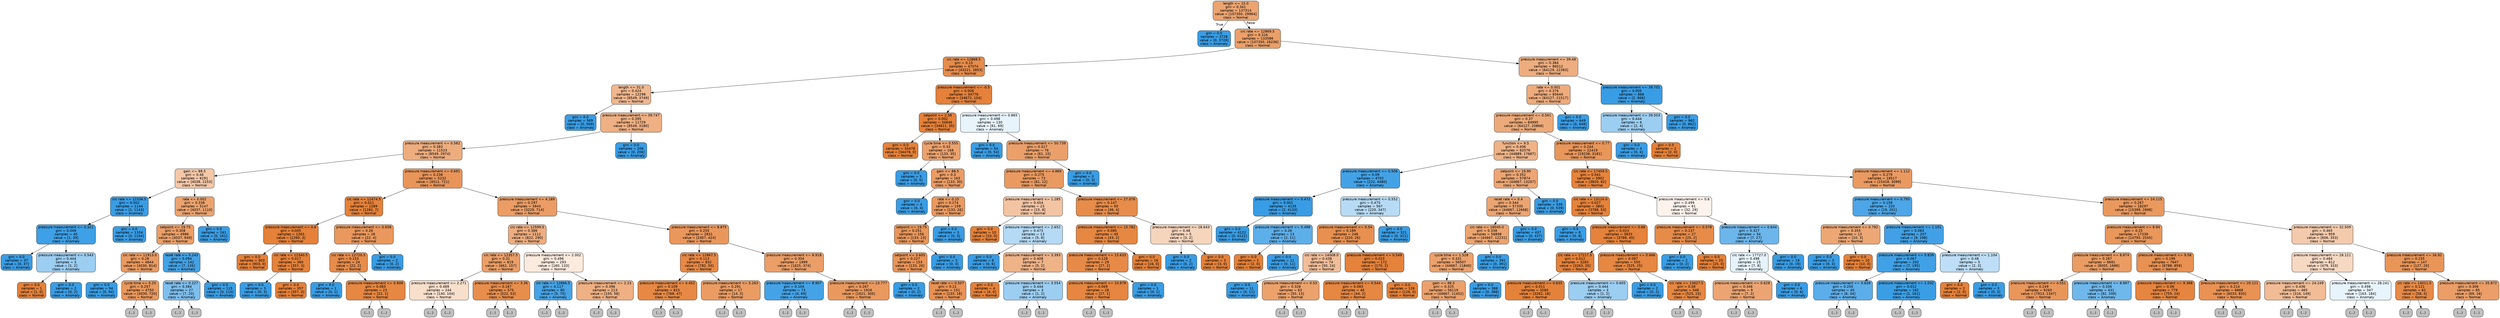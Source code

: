 digraph Tree {
node [shape=box, style="filled, rounded", color="black", fontname="helvetica"] ;
edge [fontname="helvetica"] ;
0 [label="length <= 15.0\ngini = 0.341\nsamples = 137314\nvalue = [107350, 29964]\nclass = Normal", fillcolor="#eca470"] ;
1 [label="gini = 0.0\nsamples = 3728\nvalue = [0, 3728]\nclass = Anomaly", fillcolor="#399de5"] ;
0 -> 1 [labeldistance=2.5, labelangle=45, headlabel="True"] ;
2 [label="crc rate <= 12869.5\ngini = 0.316\nsamples = 133586\nvalue = [107350, 26236]\nclass = Normal", fillcolor="#eba069"] ;
0 -> 2 [labeldistance=2.5, labelangle=-45, headlabel="False"] ;
3 [label="crc rate <= 12868.5\ngini = 0.15\nsamples = 47074\nvalue = [43221, 3853]\nclass = Normal", fillcolor="#e78c4b"] ;
2 -> 3 ;
4 [label="length <= 31.0\ngini = 0.424\nsamples = 12298\nvalue = [8549, 3749]\nclass = Normal", fillcolor="#f0b890"] ;
3 -> 4 ;
5 [label="gini = 0.0\nsamples = 569\nvalue = [0, 569]\nclass = Anomaly", fillcolor="#399de5"] ;
4 -> 5 ;
6 [label="pressure measurement <= 39.747\ngini = 0.395\nsamples = 11729\nvalue = [8549, 3180]\nclass = Normal", fillcolor="#efb083"] ;
4 -> 6 ;
7 [label="pressure measurement <= 0.582\ngini = 0.383\nsamples = 11523\nvalue = [8549, 2974]\nclass = Normal", fillcolor="#eead7e"] ;
6 -> 7 ;
8 [label="gain <= 88.5\ngini = 0.46\nsamples = 6291\nvalue = [4038, 2253]\nclass = Normal", fillcolor="#f4c7a7"] ;
7 -> 8 ;
9 [label="crc rate <= 12336.5\ngini = 0.002\nsamples = 1144\nvalue = [1, 1143]\nclass = Anomaly", fillcolor="#399de5"] ;
8 -> 9 ;
10 [label="pressure measurement <= 0.321\ngini = 0.049\nsamples = 40\nvalue = [1, 39]\nclass = Anomaly", fillcolor="#3ea0e6"] ;
9 -> 10 ;
11 [label="gini = 0.0\nsamples = 37\nvalue = [0, 37]\nclass = Anomaly", fillcolor="#399de5"] ;
10 -> 11 ;
12 [label="pressure measurement <= 0.543\ngini = 0.444\nsamples = 3\nvalue = [1, 2]\nclass = Anomaly", fillcolor="#9ccef2"] ;
10 -> 12 ;
13 [label="gini = 0.0\nsamples = 1\nvalue = [1, 0]\nclass = Normal", fillcolor="#e58139"] ;
12 -> 13 ;
14 [label="gini = 0.0\nsamples = 2\nvalue = [0, 2]\nclass = Anomaly", fillcolor="#399de5"] ;
12 -> 14 ;
15 [label="gini = 0.0\nsamples = 1104\nvalue = [0, 1104]\nclass = Anomaly", fillcolor="#399de5"] ;
9 -> 15 ;
16 [label="rate <= 0.002\ngini = 0.338\nsamples = 5147\nvalue = [4037, 1110]\nclass = Normal", fillcolor="#eca46f"] ;
8 -> 16 ;
17 [label="setpoint <= 19.75\ngini = 0.308\nsamples = 4986\nvalue = [4037, 949]\nclass = Normal", fillcolor="#eb9f68"] ;
16 -> 17 ;
18 [label="crc rate <= 11913.0\ngini = 0.28\nsamples = 4844\nvalue = [4030, 814]\nclass = Normal", fillcolor="#ea9a61"] ;
17 -> 18 ;
19 [label="gini = 0.0\nsamples = 94\nvalue = [0, 94]\nclass = Anomaly", fillcolor="#399de5"] ;
18 -> 19 ;
20 [label="cycle time <= 0.25\ngini = 0.257\nsamples = 4750\nvalue = [4030, 720]\nclass = Normal", fillcolor="#ea985c"] ;
18 -> 20 ;
21 [label="(...)", fillcolor="#C0C0C0"] ;
20 -> 21 ;
22 [label="(...)", fillcolor="#C0C0C0"] ;
20 -> 22 ;
381 [label="reset rate <= 0.243\ngini = 0.094\nsamples = 142\nvalue = [7, 135]\nclass = Anomaly", fillcolor="#43a2e6"] ;
17 -> 381 ;
382 [label="reset rate <= 0.227\ngini = 0.384\nsamples = 27\nvalue = [7, 20]\nclass = Anomaly", fillcolor="#7ebfee"] ;
381 -> 382 ;
383 [label="(...)", fillcolor="#C0C0C0"] ;
382 -> 383 ;
384 [label="(...)", fillcolor="#C0C0C0"] ;
382 -> 384 ;
387 [label="gini = 0.0\nsamples = 115\nvalue = [0, 115]\nclass = Anomaly", fillcolor="#399de5"] ;
381 -> 387 ;
388 [label="gini = 0.0\nsamples = 161\nvalue = [0, 161]\nclass = Anomaly", fillcolor="#399de5"] ;
16 -> 388 ;
389 [label="pressure measurement <= 0.691\ngini = 0.238\nsamples = 5232\nvalue = [4511, 721]\nclass = Normal", fillcolor="#e99559"] ;
7 -> 389 ;
390 [label="crc rate <= 12474.5\ngini = 0.011\nsamples = 1289\nvalue = [1282, 7]\nclass = Normal", fillcolor="#e5823a"] ;
389 -> 390 ;
391 [label="pressure measurement <= 0.6\ngini = 0.005\nsamples = 1263\nvalue = [1260, 3]\nclass = Normal", fillcolor="#e58139"] ;
390 -> 391 ;
392 [label="gini = 0.0\nsamples = 903\nvalue = [903, 0]\nclass = Normal", fillcolor="#e58139"] ;
391 -> 392 ;
393 [label="crc rate <= 12340.5\ngini = 0.017\nsamples = 360\nvalue = [357, 3]\nclass = Normal", fillcolor="#e5823b"] ;
391 -> 393 ;
394 [label="gini = 0.0\nsamples = 3\nvalue = [0, 3]\nclass = Anomaly", fillcolor="#399de5"] ;
393 -> 394 ;
395 [label="gini = 0.0\nsamples = 357\nvalue = [357, 0]\nclass = Normal", fillcolor="#e58139"] ;
393 -> 395 ;
396 [label="pressure measurement <= 0.658\ngini = 0.26\nsamples = 26\nvalue = [22, 4]\nclass = Normal", fillcolor="#ea985d"] ;
390 -> 396 ;
397 [label="crc rate <= 12720.5\ngini = 0.153\nsamples = 24\nvalue = [22, 2]\nclass = Normal", fillcolor="#e78c4b"] ;
396 -> 397 ;
398 [label="gini = 0.0\nsamples = 1\nvalue = [0, 1]\nclass = Anomaly", fillcolor="#399de5"] ;
397 -> 398 ;
399 [label="pressure measurement <= 0.606\ngini = 0.083\nsamples = 23\nvalue = [22, 1]\nclass = Normal", fillcolor="#e68742"] ;
397 -> 399 ;
400 [label="(...)", fillcolor="#C0C0C0"] ;
399 -> 400 ;
403 [label="(...)", fillcolor="#C0C0C0"] ;
399 -> 403 ;
404 [label="gini = 0.0\nsamples = 2\nvalue = [0, 2]\nclass = Anomaly", fillcolor="#399de5"] ;
396 -> 404 ;
405 [label="pressure measurement <= 4.189\ngini = 0.297\nsamples = 3943\nvalue = [3229, 714]\nclass = Normal", fillcolor="#eb9d65"] ;
389 -> 405 ;
406 [label="crc rate <= 12599.5\ngini = 0.386\nsamples = 1112\nvalue = [822, 290]\nclass = Normal", fillcolor="#eead7f"] ;
405 -> 406 ;
407 [label="crc rate <= 12357.5\ngini = 0.31\nsamples = 819\nvalue = [662, 157]\nclass = Normal", fillcolor="#eb9f68"] ;
406 -> 407 ;
408 [label="pressure measurement <= 2.271\ngini = 0.489\nsamples = 244\nvalue = [140, 104]\nclass = Normal", fillcolor="#f8dfcc"] ;
407 -> 408 ;
409 [label="(...)", fillcolor="#C0C0C0"] ;
408 -> 409 ;
432 [label="(...)", fillcolor="#C0C0C0"] ;
408 -> 432 ;
503 [label="pressure measurement <= 3.36\ngini = 0.167\nsamples = 575\nvalue = [522, 53]\nclass = Normal", fillcolor="#e88e4d"] ;
407 -> 503 ;
504 [label="(...)", fillcolor="#C0C0C0"] ;
503 -> 504 ;
557 [label="(...)", fillcolor="#C0C0C0"] ;
503 -> 557 ;
574 [label="pressure measurement <= 2.002\ngini = 0.496\nsamples = 293\nvalue = [160, 133]\nclass = Normal", fillcolor="#fbeade"] ;
406 -> 574 ;
575 [label="crc rate <= 12866.5\ngini = 0.117\nsamples = 80\nvalue = [5, 75]\nclass = Anomaly", fillcolor="#46a4e7"] ;
574 -> 575 ;
576 [label="(...)", fillcolor="#C0C0C0"] ;
575 -> 576 ;
581 [label="(...)", fillcolor="#C0C0C0"] ;
575 -> 581 ;
588 [label="pressure measurement <= 2.23\ngini = 0.396\nsamples = 213\nvalue = [155, 58]\nclass = Normal", fillcolor="#efb083"] ;
574 -> 588 ;
589 [label="(...)", fillcolor="#C0C0C0"] ;
588 -> 589 ;
598 [label="(...)", fillcolor="#C0C0C0"] ;
588 -> 598 ;
677 [label="pressure measurement <= 8.875\ngini = 0.255\nsamples = 2831\nvalue = [2407, 424]\nclass = Normal", fillcolor="#ea975c"] ;
405 -> 677 ;
678 [label="crc rate <= 12867.5\ngini = 0.113\nsamples = 832\nvalue = [782, 50]\nclass = Normal", fillcolor="#e78946"] ;
677 -> 678 ;
679 [label="pressure measurement <= 4.452\ngini = 0.109\nsamples = 815\nvalue = [768, 47]\nclass = Normal", fillcolor="#e78945"] ;
678 -> 679 ;
680 [label="(...)", fillcolor="#C0C0C0"] ;
679 -> 680 ;
689 [label="(...)", fillcolor="#C0C0C0"] ;
679 -> 689 ;
854 [label="pressure measurement <= 5.263\ngini = 0.291\nsamples = 17\nvalue = [14, 3]\nclass = Normal", fillcolor="#eb9c63"] ;
678 -> 854 ;
855 [label="(...)", fillcolor="#C0C0C0"] ;
854 -> 855 ;
856 [label="(...)", fillcolor="#C0C0C0"] ;
854 -> 856 ;
863 [label="pressure measurement <= 8.918\ngini = 0.304\nsamples = 1999\nvalue = [1625, 374]\nclass = Normal", fillcolor="#eb9e67"] ;
677 -> 863 ;
864 [label="pressure measurement <= 8.907\ngini = 0.104\nsamples = 73\nvalue = [4, 69]\nclass = Anomaly", fillcolor="#44a3e7"] ;
863 -> 864 ;
865 [label="(...)", fillcolor="#C0C0C0"] ;
864 -> 865 ;
866 [label="(...)", fillcolor="#C0C0C0"] ;
864 -> 866 ;
871 [label="pressure measurement <= 23.777\ngini = 0.267\nsamples = 1926\nvalue = [1621, 305]\nclass = Normal", fillcolor="#ea995e"] ;
863 -> 871 ;
872 [label="(...)", fillcolor="#C0C0C0"] ;
871 -> 872 ;
1353 [label="(...)", fillcolor="#C0C0C0"] ;
871 -> 1353 ;
1476 [label="gini = 0.0\nsamples = 206\nvalue = [0, 206]\nclass = Anomaly", fillcolor="#399de5"] ;
6 -> 1476 ;
1477 [label="pressure measurement <= -0.5\ngini = 0.006\nsamples = 34776\nvalue = [34672, 104]\nclass = Normal", fillcolor="#e5813a"] ;
3 -> 1477 ;
1478 [label="setpoint <= 2.58\ngini = 0.002\nsamples = 34646\nvalue = [34611, 35]\nclass = Normal", fillcolor="#e58139"] ;
1477 -> 1478 ;
1479 [label="gini = 0.0\nsamples = 34478\nvalue = [34478, 0]\nclass = Normal", fillcolor="#e58139"] ;
1478 -> 1479 ;
1480 [label="cycle time <= 0.555\ngini = 0.33\nsamples = 168\nvalue = [133, 35]\nclass = Normal", fillcolor="#eca26d"] ;
1478 -> 1480 ;
1481 [label="gini = 0.0\nsamples = 5\nvalue = [0, 5]\nclass = Anomaly", fillcolor="#399de5"] ;
1480 -> 1481 ;
1482 [label="gain <= 88.5\ngini = 0.3\nsamples = 163\nvalue = [133, 30]\nclass = Normal", fillcolor="#eb9d66"] ;
1480 -> 1482 ;
1483 [label="gini = 0.0\nsamples = 4\nvalue = [0, 4]\nclass = Anomaly", fillcolor="#399de5"] ;
1482 -> 1483 ;
1484 [label="rate <= 0.15\ngini = 0.274\nsamples = 159\nvalue = [133, 26]\nclass = Normal", fillcolor="#ea9a60"] ;
1482 -> 1484 ;
1485 [label="setpoint <= 19.75\ngini = 0.251\nsamples = 156\nvalue = [133, 23]\nclass = Normal", fillcolor="#e9975b"] ;
1484 -> 1485 ;
1486 [label="setpoint <= 3.605\ngini = 0.227\nsamples = 153\nvalue = [133, 20]\nclass = Normal", fillcolor="#e99457"] ;
1485 -> 1486 ;
1487 [label="gini = 0.0\nsamples = 2\nvalue = [0, 2]\nclass = Anomaly", fillcolor="#399de5"] ;
1486 -> 1487 ;
1488 [label="reset rate <= 0.507\ngini = 0.21\nsamples = 151\nvalue = [133, 18]\nclass = Normal", fillcolor="#e99254"] ;
1486 -> 1488 ;
1489 [label="(...)", fillcolor="#C0C0C0"] ;
1488 -> 1489 ;
1504 [label="(...)", fillcolor="#C0C0C0"] ;
1488 -> 1504 ;
1505 [label="gini = 0.0\nsamples = 3\nvalue = [0, 3]\nclass = Anomaly", fillcolor="#399de5"] ;
1485 -> 1505 ;
1506 [label="gini = 0.0\nsamples = 3\nvalue = [0, 3]\nclass = Anomaly", fillcolor="#399de5"] ;
1484 -> 1506 ;
1507 [label="pressure measurement <= 0.865\ngini = 0.498\nsamples = 130\nvalue = [61, 69]\nclass = Anomaly", fillcolor="#e8f4fc"] ;
1477 -> 1507 ;
1508 [label="gini = 0.0\nsamples = 54\nvalue = [0, 54]\nclass = Anomaly", fillcolor="#399de5"] ;
1507 -> 1508 ;
1509 [label="pressure measurement <= 50.739\ngini = 0.317\nsamples = 76\nvalue = [61, 15]\nclass = Normal", fillcolor="#eba06a"] ;
1507 -> 1509 ;
1510 [label="pressure measurement <= 4.869\ngini = 0.275\nsamples = 73\nvalue = [61, 12]\nclass = Normal", fillcolor="#ea9a60"] ;
1509 -> 1510 ;
1511 [label="pressure measurement <= 1.285\ngini = 0.454\nsamples = 23\nvalue = [15, 8]\nclass = Normal", fillcolor="#f3c4a3"] ;
1510 -> 1511 ;
1512 [label="gini = 0.0\nsamples = 10\nvalue = [10, 0]\nclass = Normal", fillcolor="#e58139"] ;
1511 -> 1512 ;
1513 [label="pressure measurement <= 2.652\ngini = 0.473\nsamples = 13\nvalue = [5, 8]\nclass = Anomaly", fillcolor="#b5daf5"] ;
1511 -> 1513 ;
1514 [label="gini = 0.0\nsamples = 6\nvalue = [0, 6]\nclass = Anomaly", fillcolor="#399de5"] ;
1513 -> 1514 ;
1515 [label="pressure measurement <= 3.393\ngini = 0.408\nsamples = 7\nvalue = [5, 2]\nclass = Normal", fillcolor="#efb388"] ;
1513 -> 1515 ;
1516 [label="gini = 0.0\nsamples = 4\nvalue = [4, 0]\nclass = Normal", fillcolor="#e58139"] ;
1515 -> 1516 ;
1517 [label="pressure measurement <= 3.554\ngini = 0.444\nsamples = 3\nvalue = [1, 2]\nclass = Anomaly", fillcolor="#9ccef2"] ;
1515 -> 1517 ;
1518 [label="(...)", fillcolor="#C0C0C0"] ;
1517 -> 1518 ;
1519 [label="(...)", fillcolor="#C0C0C0"] ;
1517 -> 1519 ;
1522 [label="pressure measurement <= 27.076\ngini = 0.147\nsamples = 50\nvalue = [46, 4]\nclass = Normal", fillcolor="#e78c4a"] ;
1510 -> 1522 ;
1523 [label="pressure measurement <= 15.782\ngini = 0.085\nsamples = 45\nvalue = [43, 2]\nclass = Normal", fillcolor="#e68742"] ;
1522 -> 1523 ;
1524 [label="pressure measurement <= 15.633\ngini = 0.128\nsamples = 29\nvalue = [27, 2]\nclass = Normal", fillcolor="#e78a48"] ;
1523 -> 1524 ;
1525 [label="pressure measurement <= 10.978\ngini = 0.069\nsamples = 28\nvalue = [27, 1]\nclass = Normal", fillcolor="#e68640"] ;
1524 -> 1525 ;
1526 [label="(...)", fillcolor="#C0C0C0"] ;
1525 -> 1526 ;
1527 [label="(...)", fillcolor="#C0C0C0"] ;
1525 -> 1527 ;
1530 [label="gini = 0.0\nsamples = 1\nvalue = [0, 1]\nclass = Anomaly", fillcolor="#399de5"] ;
1524 -> 1530 ;
1531 [label="gini = 0.0\nsamples = 16\nvalue = [16, 0]\nclass = Normal", fillcolor="#e58139"] ;
1523 -> 1531 ;
1532 [label="pressure measurement <= 28.643\ngini = 0.48\nsamples = 5\nvalue = [3, 2]\nclass = Normal", fillcolor="#f6d5bd"] ;
1522 -> 1532 ;
1533 [label="gini = 0.0\nsamples = 2\nvalue = [0, 2]\nclass = Anomaly", fillcolor="#399de5"] ;
1532 -> 1533 ;
1534 [label="gini = 0.0\nsamples = 3\nvalue = [3, 0]\nclass = Normal", fillcolor="#e58139"] ;
1532 -> 1534 ;
1535 [label="gini = 0.0\nsamples = 3\nvalue = [0, 3]\nclass = Anomaly", fillcolor="#399de5"] ;
1509 -> 1535 ;
1536 [label="pressure measurement <= 39.48\ngini = 0.384\nsamples = 86512\nvalue = [64129, 22383]\nclass = Normal", fillcolor="#eead7e"] ;
2 -> 1536 ;
1537 [label="rate <= 0.001\ngini = 0.376\nsamples = 85644\nvalue = [64127, 21517]\nclass = Normal", fillcolor="#eeab7b"] ;
1536 -> 1537 ;
1538 [label="pressure measurement <= 0.561\ngini = 0.37\nsamples = 84995\nvalue = [64127, 20868]\nclass = Normal", fillcolor="#edaa79"] ;
1537 -> 1538 ;
1539 [label="function <= 9.5\ngini = 0.406\nsamples = 62576\nvalue = [44889, 17687]\nclass = Normal", fillcolor="#efb387"] ;
1538 -> 1539 ;
1540 [label="pressure measurement <= 0.506\ngini = 0.09\nsamples = 4702\nvalue = [222, 4480]\nclass = Anomaly", fillcolor="#43a2e6"] ;
1539 -> 1540 ;
1541 [label="pressure measurement <= 0.472\ngini = 0.001\nsamples = 4135\nvalue = [2, 4133]\nclass = Anomaly", fillcolor="#399de5"] ;
1540 -> 1541 ;
1542 [label="gini = 0.0\nsamples = 4122\nvalue = [0, 4122]\nclass = Anomaly", fillcolor="#399de5"] ;
1541 -> 1542 ;
1543 [label="pressure measurement <= 0.498\ngini = 0.26\nsamples = 13\nvalue = [2, 11]\nclass = Anomaly", fillcolor="#5dafea"] ;
1541 -> 1543 ;
1544 [label="gini = 0.0\nsamples = 2\nvalue = [2, 0]\nclass = Normal", fillcolor="#e58139"] ;
1543 -> 1544 ;
1545 [label="gini = 0.0\nsamples = 11\nvalue = [0, 11]\nclass = Anomaly", fillcolor="#399de5"] ;
1543 -> 1545 ;
1546 [label="pressure measurement <= 0.552\ngini = 0.475\nsamples = 567\nvalue = [220, 347]\nclass = Anomaly", fillcolor="#b7dbf5"] ;
1540 -> 1546 ;
1547 [label="pressure measurement <= 0.54\ngini = 0.189\nsamples = 246\nvalue = [220, 26]\nclass = Normal", fillcolor="#e89050"] ;
1546 -> 1547 ;
1548 [label="crc rate <= 14008.0\ngini = 0.438\nsamples = 74\nvalue = [50, 24]\nclass = Normal", fillcolor="#f1bd98"] ;
1547 -> 1548 ;
1549 [label="gini = 0.0\nsamples = 11\nvalue = [0, 11]\nclass = Anomaly", fillcolor="#399de5"] ;
1548 -> 1549 ;
1550 [label="pressure measurement <= 0.53\ngini = 0.328\nsamples = 63\nvalue = [50, 13]\nclass = Normal", fillcolor="#eca26c"] ;
1548 -> 1550 ;
1551 [label="(...)", fillcolor="#C0C0C0"] ;
1550 -> 1551 ;
1562 [label="(...)", fillcolor="#C0C0C0"] ;
1550 -> 1562 ;
1563 [label="pressure measurement <= 0.549\ngini = 0.023\nsamples = 172\nvalue = [170, 2]\nclass = Normal", fillcolor="#e5823b"] ;
1547 -> 1563 ;
1564 [label="pressure measurement <= 0.544\ngini = 0.083\nsamples = 46\nvalue = [44, 2]\nclass = Normal", fillcolor="#e68742"] ;
1563 -> 1564 ;
1565 [label="(...)", fillcolor="#C0C0C0"] ;
1564 -> 1565 ;
1566 [label="(...)", fillcolor="#C0C0C0"] ;
1564 -> 1566 ;
1567 [label="gini = 0.0\nsamples = 126\nvalue = [126, 0]\nclass = Normal", fillcolor="#e58139"] ;
1563 -> 1567 ;
1568 [label="gini = 0.0\nsamples = 321\nvalue = [0, 321]\nclass = Anomaly", fillcolor="#399de5"] ;
1546 -> 1568 ;
1569 [label="setpoint <= 19.95\ngini = 0.352\nsamples = 57874\nvalue = [44667, 13207]\nclass = Normal", fillcolor="#eda674"] ;
1539 -> 1569 ;
1570 [label="reset rate <= 0.4\ngini = 0.344\nsamples = 57335\nvalue = [44667, 12668]\nclass = Normal", fillcolor="#eca571"] ;
1569 -> 1570 ;
1571 [label="crc rate <= 18045.0\ngini = 0.338\nsamples = 56898\nvalue = [44667, 12231]\nclass = Normal", fillcolor="#eca46f"] ;
1570 -> 1571 ;
1572 [label="cycle time <= 1.528\ngini = 0.331\nsamples = 56507\nvalue = [44667, 11840]\nclass = Normal", fillcolor="#eca26d"] ;
1571 -> 1572 ;
1573 [label="gain <= 88.5\ngini = 0.325\nsamples = 56119\nvalue = [44667, 11452]\nclass = Normal", fillcolor="#eca16c"] ;
1572 -> 1573 ;
1574 [label="(...)", fillcolor="#C0C0C0"] ;
1573 -> 1574 ;
1577 [label="(...)", fillcolor="#C0C0C0"] ;
1573 -> 1577 ;
3260 [label="gini = 0.0\nsamples = 388\nvalue = [0, 388]\nclass = Anomaly", fillcolor="#399de5"] ;
1572 -> 3260 ;
3261 [label="gini = 0.0\nsamples = 391\nvalue = [0, 391]\nclass = Anomaly", fillcolor="#399de5"] ;
1571 -> 3261 ;
3262 [label="gini = 0.0\nsamples = 437\nvalue = [0, 437]\nclass = Anomaly", fillcolor="#399de5"] ;
1570 -> 3262 ;
3263 [label="gini = 0.0\nsamples = 539\nvalue = [0, 539]\nclass = Anomaly", fillcolor="#399de5"] ;
1569 -> 3263 ;
3264 [label="pressure measurement <= 0.77\ngini = 0.244\nsamples = 22419\nvalue = [19238, 3181]\nclass = Normal", fillcolor="#e9965a"] ;
1538 -> 3264 ;
3265 [label="crc rate <= 17459.5\ngini = 0.041\nsamples = 3902\nvalue = [3820, 82]\nclass = Normal", fillcolor="#e6843d"] ;
3264 -> 3265 ;
3266 [label="crc rate <= 13124.0\ngini = 0.027\nsamples = 3841\nvalue = [3788, 53]\nclass = Normal", fillcolor="#e5833c"] ;
3265 -> 3266 ;
3267 [label="gini = 0.0\nsamples = 8\nvalue = [0, 8]\nclass = Anomaly", fillcolor="#399de5"] ;
3266 -> 3267 ;
3268 [label="pressure measurement <= 0.66\ngini = 0.023\nsamples = 3833\nvalue = [3788, 45]\nclass = Normal", fillcolor="#e5823b"] ;
3266 -> 3268 ;
3269 [label="crc rate <= 17217.5\ngini = 0.012\nsamples = 3283\nvalue = [3263, 20]\nclass = Normal", fillcolor="#e5823a"] ;
3268 -> 3269 ;
3270 [label="pressure measurement <= 0.635\ngini = 0.011\nsamples = 3280\nvalue = [3262, 18]\nclass = Normal", fillcolor="#e5823a"] ;
3269 -> 3270 ;
3271 [label="(...)", fillcolor="#C0C0C0"] ;
3270 -> 3271 ;
3302 [label="(...)", fillcolor="#C0C0C0"] ;
3270 -> 3302 ;
3307 [label="pressure measurement <= 0.605\ngini = 0.444\nsamples = 3\nvalue = [1, 2]\nclass = Anomaly", fillcolor="#9ccef2"] ;
3269 -> 3307 ;
3308 [label="(...)", fillcolor="#C0C0C0"] ;
3307 -> 3308 ;
3309 [label="(...)", fillcolor="#C0C0C0"] ;
3307 -> 3309 ;
3310 [label="pressure measurement <= 0.666\ngini = 0.087\nsamples = 550\nvalue = [525, 25]\nclass = Normal", fillcolor="#e68742"] ;
3268 -> 3310 ;
3311 [label="gini = 0.0\nsamples = 2\nvalue = [0, 2]\nclass = Anomaly", fillcolor="#399de5"] ;
3310 -> 3311 ;
3312 [label="crc rate <= 13627.5\ngini = 0.08\nsamples = 548\nvalue = [525, 23]\nclass = Normal", fillcolor="#e68742"] ;
3310 -> 3312 ;
3313 [label="(...)", fillcolor="#C0C0C0"] ;
3312 -> 3313 ;
3314 [label="(...)", fillcolor="#C0C0C0"] ;
3312 -> 3314 ;
3323 [label="pressure measurement <= 0.6\ngini = 0.499\nsamples = 61\nvalue = [32, 29]\nclass = Normal", fillcolor="#fdf3ec"] ;
3265 -> 3323 ;
3324 [label="pressure measurement <= 0.578\ngini = 0.137\nsamples = 27\nvalue = [25, 2]\nclass = Normal", fillcolor="#e78b49"] ;
3323 -> 3324 ;
3325 [label="gini = 0.0\nsamples = 2\nvalue = [0, 2]\nclass = Anomaly", fillcolor="#399de5"] ;
3324 -> 3325 ;
3326 [label="gini = 0.0\nsamples = 25\nvalue = [25, 0]\nclass = Normal", fillcolor="#e58139"] ;
3324 -> 3326 ;
3327 [label="pressure measurement <= 0.644\ngini = 0.327\nsamples = 34\nvalue = [7, 27]\nclass = Anomaly", fillcolor="#6cb6ec"] ;
3323 -> 3327 ;
3328 [label="crc rate <= 17727.0\ngini = 0.498\nsamples = 15\nvalue = [7, 8]\nclass = Anomaly", fillcolor="#e6f3fc"] ;
3327 -> 3328 ;
3329 [label="pressure measurement <= 0.628\ngini = 0.346\nsamples = 9\nvalue = [7, 2]\nclass = Normal", fillcolor="#eca572"] ;
3328 -> 3329 ;
3330 [label="(...)", fillcolor="#C0C0C0"] ;
3329 -> 3330 ;
3331 [label="(...)", fillcolor="#C0C0C0"] ;
3329 -> 3331 ;
3332 [label="gini = 0.0\nsamples = 6\nvalue = [0, 6]\nclass = Anomaly", fillcolor="#399de5"] ;
3328 -> 3332 ;
3333 [label="gini = 0.0\nsamples = 19\nvalue = [0, 19]\nclass = Anomaly", fillcolor="#399de5"] ;
3327 -> 3333 ;
3334 [label="pressure measurement <= 1.112\ngini = 0.279\nsamples = 18517\nvalue = [15418, 3099]\nclass = Normal", fillcolor="#ea9a61"] ;
3264 -> 3334 ;
3335 [label="pressure measurement <= 0.793\ngini = 0.158\nsamples = 220\nvalue = [19, 201]\nclass = Anomaly", fillcolor="#4ca6e7"] ;
3334 -> 3335 ;
3336 [label="pressure measurement <= 0.792\ngini = 0.355\nsamples = 13\nvalue = [10, 3]\nclass = Normal", fillcolor="#eda774"] ;
3335 -> 3336 ;
3337 [label="gini = 0.0\nsamples = 3\nvalue = [0, 3]\nclass = Anomaly", fillcolor="#399de5"] ;
3336 -> 3337 ;
3338 [label="gini = 0.0\nsamples = 10\nvalue = [10, 0]\nclass = Normal", fillcolor="#e58139"] ;
3336 -> 3338 ;
3339 [label="pressure measurement <= 1.101\ngini = 0.083\nsamples = 207\nvalue = [9, 198]\nclass = Anomaly", fillcolor="#42a1e6"] ;
3335 -> 3339 ;
3340 [label="pressure measurement <= 0.839\ngini = 0.067\nsamples = 202\nvalue = [7, 195]\nclass = Anomaly", fillcolor="#40a1e6"] ;
3339 -> 3340 ;
3341 [label="pressure measurement <= 0.839\ngini = 0.255\nsamples = 40\nvalue = [6, 34]\nclass = Anomaly", fillcolor="#5caeea"] ;
3340 -> 3341 ;
3342 [label="(...)", fillcolor="#C0C0C0"] ;
3341 -> 3342 ;
3355 [label="(...)", fillcolor="#C0C0C0"] ;
3341 -> 3355 ;
3356 [label="pressure measurement <= 1.032\ngini = 0.012\nsamples = 162\nvalue = [1, 161]\nclass = Anomaly", fillcolor="#3a9ee5"] ;
3340 -> 3356 ;
3357 [label="(...)", fillcolor="#C0C0C0"] ;
3356 -> 3357 ;
3358 [label="(...)", fillcolor="#C0C0C0"] ;
3356 -> 3358 ;
3361 [label="pressure measurement <= 1.104\ngini = 0.48\nsamples = 5\nvalue = [2, 3]\nclass = Anomaly", fillcolor="#bddef6"] ;
3339 -> 3361 ;
3362 [label="gini = 0.0\nsamples = 2\nvalue = [2, 0]\nclass = Normal", fillcolor="#e58139"] ;
3361 -> 3362 ;
3363 [label="gini = 0.0\nsamples = 3\nvalue = [0, 3]\nclass = Anomaly", fillcolor="#399de5"] ;
3361 -> 3363 ;
3364 [label="pressure measurement <= 24.115\ngini = 0.267\nsamples = 18297\nvalue = [15399, 2898]\nclass = Normal", fillcolor="#ea995e"] ;
3334 -> 3364 ;
3365 [label="pressure measurement <= 8.94\ngini = 0.25\nsamples = 17338\nvalue = [14793, 2545]\nclass = Normal", fillcolor="#e9975b"] ;
3364 -> 3365 ;
3366 [label="pressure measurement <= 8.874\ngini = 0.287\nsamples = 9691\nvalue = [8005, 1686]\nclass = Normal", fillcolor="#ea9c63"] ;
3365 -> 3366 ;
3367 [label="pressure measurement <= 4.551\ngini = 0.249\nsamples = 9260\nvalue = [7913, 1347]\nclass = Normal", fillcolor="#e9965b"] ;
3366 -> 3367 ;
3368 [label="(...)", fillcolor="#C0C0C0"] ;
3367 -> 3368 ;
4471 [label="(...)", fillcolor="#C0C0C0"] ;
3367 -> 4471 ;
5288 [label="pressure measurement <= 8.897\ngini = 0.336\nsamples = 431\nvalue = [92, 339]\nclass = Anomaly", fillcolor="#6fb8ec"] ;
3366 -> 5288 ;
5289 [label="(...)", fillcolor="#C0C0C0"] ;
5288 -> 5289 ;
5320 [label="(...)", fillcolor="#C0C0C0"] ;
5288 -> 5320 ;
5351 [label="pressure measurement <= 9.58\ngini = 0.199\nsamples = 7647\nvalue = [6788, 859]\nclass = Normal", fillcolor="#e89152"] ;
3365 -> 5351 ;
5352 [label="pressure measurement <= 9.388\ngini = 0.06\nsamples = 779\nvalue = [755, 24]\nclass = Normal", fillcolor="#e6853f"] ;
5351 -> 5352 ;
5353 [label="(...)", fillcolor="#C0C0C0"] ;
5352 -> 5353 ;
5418 [label="(...)", fillcolor="#C0C0C0"] ;
5352 -> 5418 ;
5423 [label="pressure measurement <= 20.121\ngini = 0.214\nsamples = 6868\nvalue = [6033, 835]\nclass = Normal", fillcolor="#e99254"] ;
5351 -> 5423 ;
5424 [label="(...)", fillcolor="#C0C0C0"] ;
5423 -> 5424 ;
6995 [label="(...)", fillcolor="#C0C0C0"] ;
5423 -> 6995 ;
7286 [label="pressure measurement <= 32.509\ngini = 0.465\nsamples = 959\nvalue = [606, 353]\nclass = Normal", fillcolor="#f4caac"] ;
3364 -> 7286 ;
7287 [label="pressure measurement <= 28.121\ngini = 0.484\nsamples = 812\nvalue = [479, 333]\nclass = Normal", fillcolor="#f7d9c3"] ;
7286 -> 7287 ;
7288 [label="pressure measurement <= 24.249\ngini = 0.436\nsamples = 465\nvalue = [316, 149]\nclass = Normal", fillcolor="#f1bc96"] ;
7287 -> 7288 ;
7289 [label="(...)", fillcolor="#C0C0C0"] ;
7288 -> 7289 ;
7314 [label="(...)", fillcolor="#C0C0C0"] ;
7288 -> 7314 ;
7537 [label="pressure measurement <= 28.241\ngini = 0.498\nsamples = 347\nvalue = [163, 184]\nclass = Anomaly", fillcolor="#e8f4fc"] ;
7287 -> 7537 ;
7538 [label="(...)", fillcolor="#C0C0C0"] ;
7537 -> 7538 ;
7551 [label="(...)", fillcolor="#C0C0C0"] ;
7537 -> 7551 ;
7754 [label="pressure measurement <= 34.92\ngini = 0.235\nsamples = 147\nvalue = [127, 20]\nclass = Normal", fillcolor="#e99558"] ;
7286 -> 7754 ;
7755 [label="crc rate <= 14011.5\ngini = 0.121\nsamples = 62\nvalue = [58, 4]\nclass = Normal", fillcolor="#e78a47"] ;
7754 -> 7755 ;
7756 [label="(...)", fillcolor="#C0C0C0"] ;
7755 -> 7756 ;
7769 [label="(...)", fillcolor="#C0C0C0"] ;
7755 -> 7769 ;
7770 [label="pressure measurement <= 35.872\ngini = 0.306\nsamples = 85\nvalue = [69, 16]\nclass = Normal", fillcolor="#eb9e67"] ;
7754 -> 7770 ;
7771 [label="(...)", fillcolor="#C0C0C0"] ;
7770 -> 7771 ;
7778 [label="(...)", fillcolor="#C0C0C0"] ;
7770 -> 7778 ;
7807 [label="gini = 0.0\nsamples = 649\nvalue = [0, 649]\nclass = Anomaly", fillcolor="#399de5"] ;
1537 -> 7807 ;
7808 [label="pressure measurement <= 39.701\ngini = 0.005\nsamples = 868\nvalue = [2, 866]\nclass = Anomaly", fillcolor="#399de5"] ;
1536 -> 7808 ;
7809 [label="pressure measurement <= 39.503\ngini = 0.444\nsamples = 6\nvalue = [2, 4]\nclass = Anomaly", fillcolor="#9ccef2"] ;
7808 -> 7809 ;
7810 [label="gini = 0.0\nsamples = 4\nvalue = [0, 4]\nclass = Anomaly", fillcolor="#399de5"] ;
7809 -> 7810 ;
7811 [label="gini = 0.0\nsamples = 2\nvalue = [2, 0]\nclass = Normal", fillcolor="#e58139"] ;
7809 -> 7811 ;
7812 [label="gini = 0.0\nsamples = 862\nvalue = [0, 862]\nclass = Anomaly", fillcolor="#399de5"] ;
7808 -> 7812 ;
}